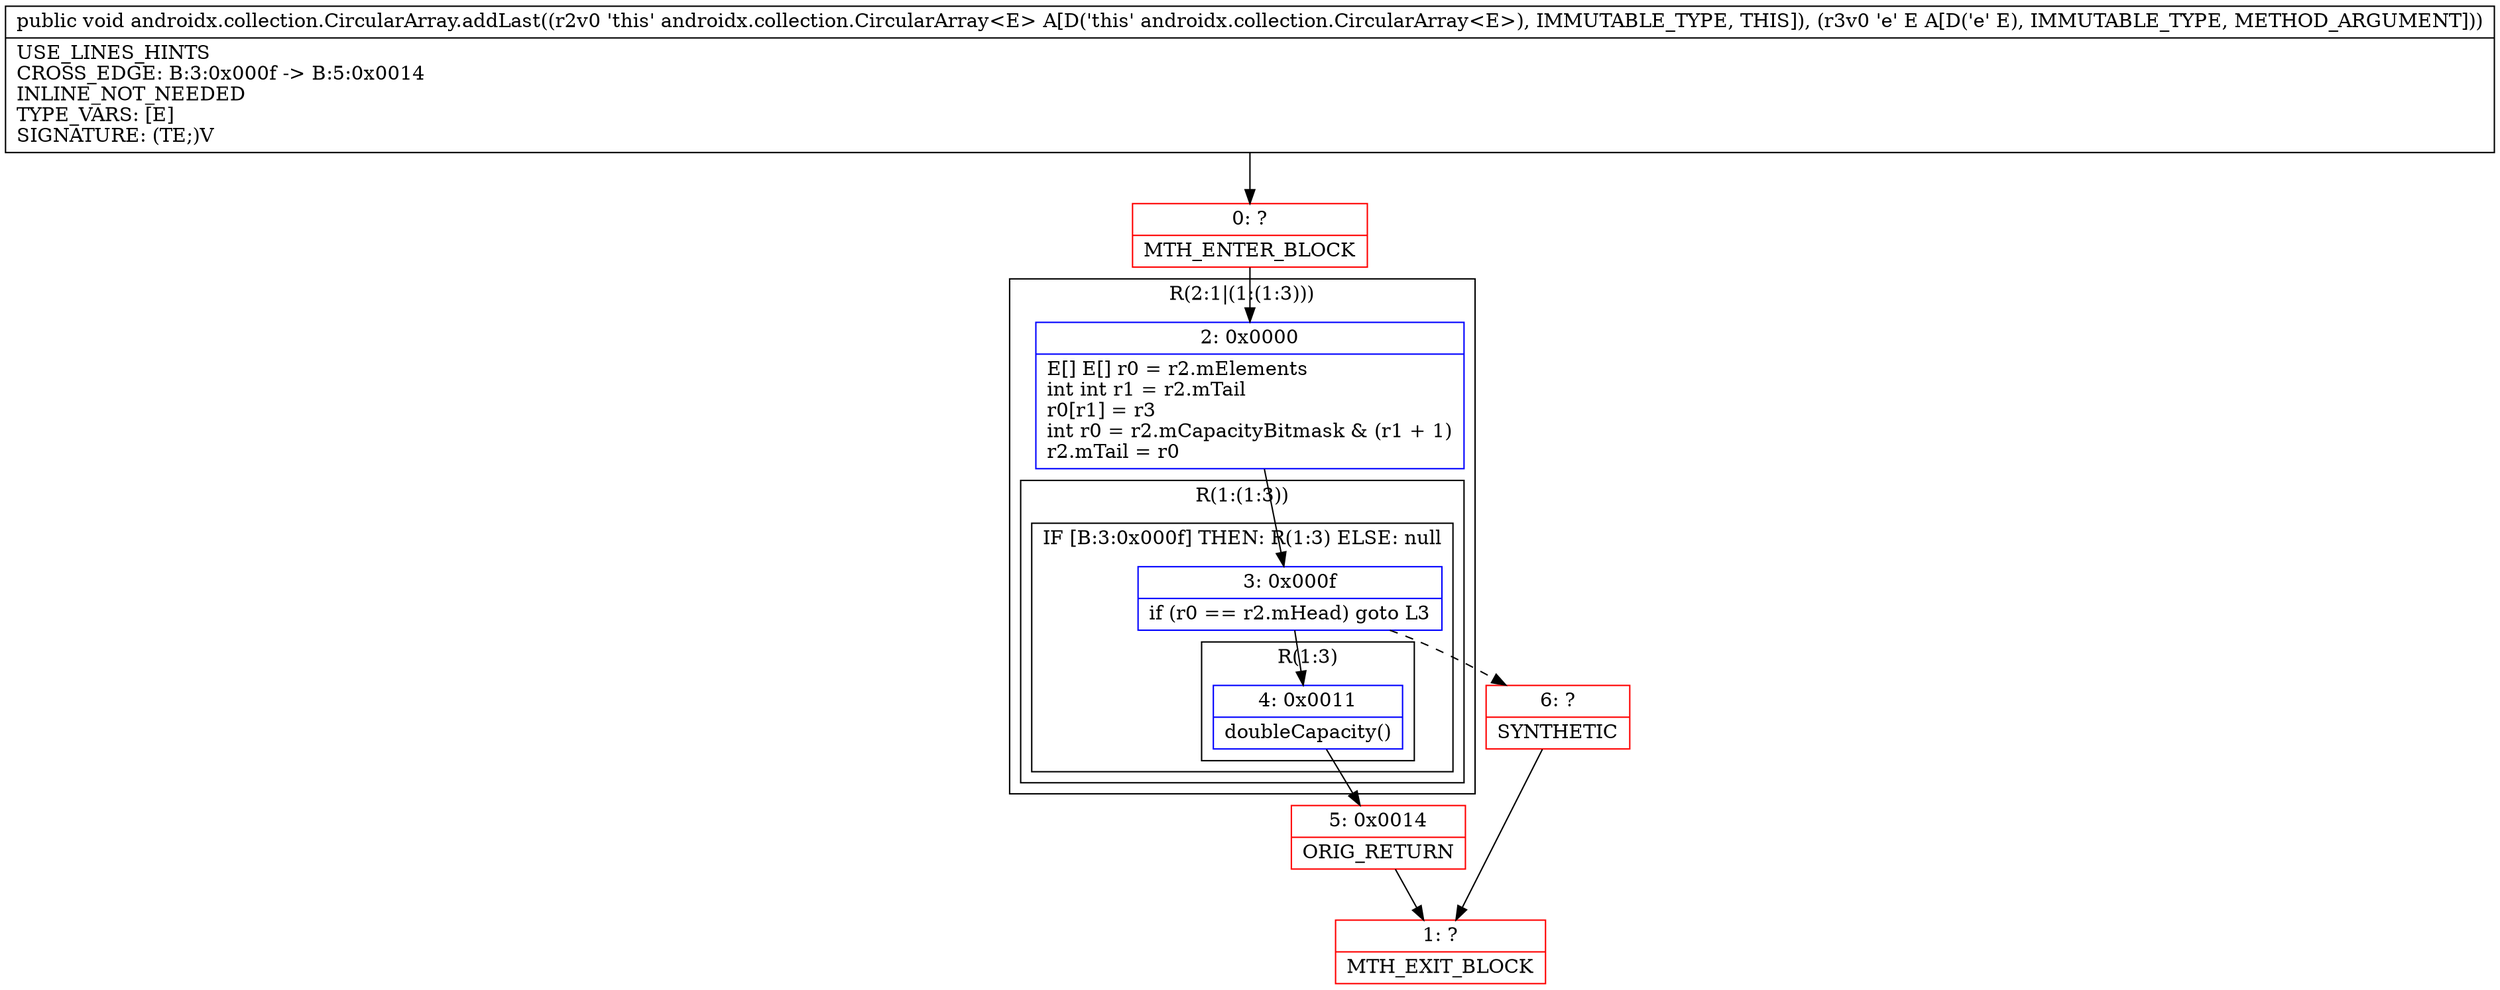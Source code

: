 digraph "CFG forandroidx.collection.CircularArray.addLast(Ljava\/lang\/Object;)V" {
subgraph cluster_Region_750987980 {
label = "R(2:1|(1:(1:3)))";
node [shape=record,color=blue];
Node_2 [shape=record,label="{2\:\ 0x0000|E[] E[] r0 = r2.mElements\lint int r1 = r2.mTail\lr0[r1] = r3\lint r0 = r2.mCapacityBitmask & (r1 + 1)\lr2.mTail = r0\l}"];
subgraph cluster_Region_1014902911 {
label = "R(1:(1:3))";
node [shape=record,color=blue];
subgraph cluster_IfRegion_453952346 {
label = "IF [B:3:0x000f] THEN: R(1:3) ELSE: null";
node [shape=record,color=blue];
Node_3 [shape=record,label="{3\:\ 0x000f|if (r0 == r2.mHead) goto L3\l}"];
subgraph cluster_Region_1925563794 {
label = "R(1:3)";
node [shape=record,color=blue];
Node_4 [shape=record,label="{4\:\ 0x0011|doubleCapacity()\l}"];
}
}
}
}
Node_0 [shape=record,color=red,label="{0\:\ ?|MTH_ENTER_BLOCK\l}"];
Node_5 [shape=record,color=red,label="{5\:\ 0x0014|ORIG_RETURN\l}"];
Node_1 [shape=record,color=red,label="{1\:\ ?|MTH_EXIT_BLOCK\l}"];
Node_6 [shape=record,color=red,label="{6\:\ ?|SYNTHETIC\l}"];
MethodNode[shape=record,label="{public void androidx.collection.CircularArray.addLast((r2v0 'this' androidx.collection.CircularArray\<E\> A[D('this' androidx.collection.CircularArray\<E\>), IMMUTABLE_TYPE, THIS]), (r3v0 'e' E A[D('e' E), IMMUTABLE_TYPE, METHOD_ARGUMENT]))  | USE_LINES_HINTS\lCROSS_EDGE: B:3:0x000f \-\> B:5:0x0014\lINLINE_NOT_NEEDED\lTYPE_VARS: [E]\lSIGNATURE: (TE;)V\l}"];
MethodNode -> Node_0;Node_2 -> Node_3;
Node_3 -> Node_4;
Node_3 -> Node_6[style=dashed];
Node_4 -> Node_5;
Node_0 -> Node_2;
Node_5 -> Node_1;
Node_6 -> Node_1;
}

